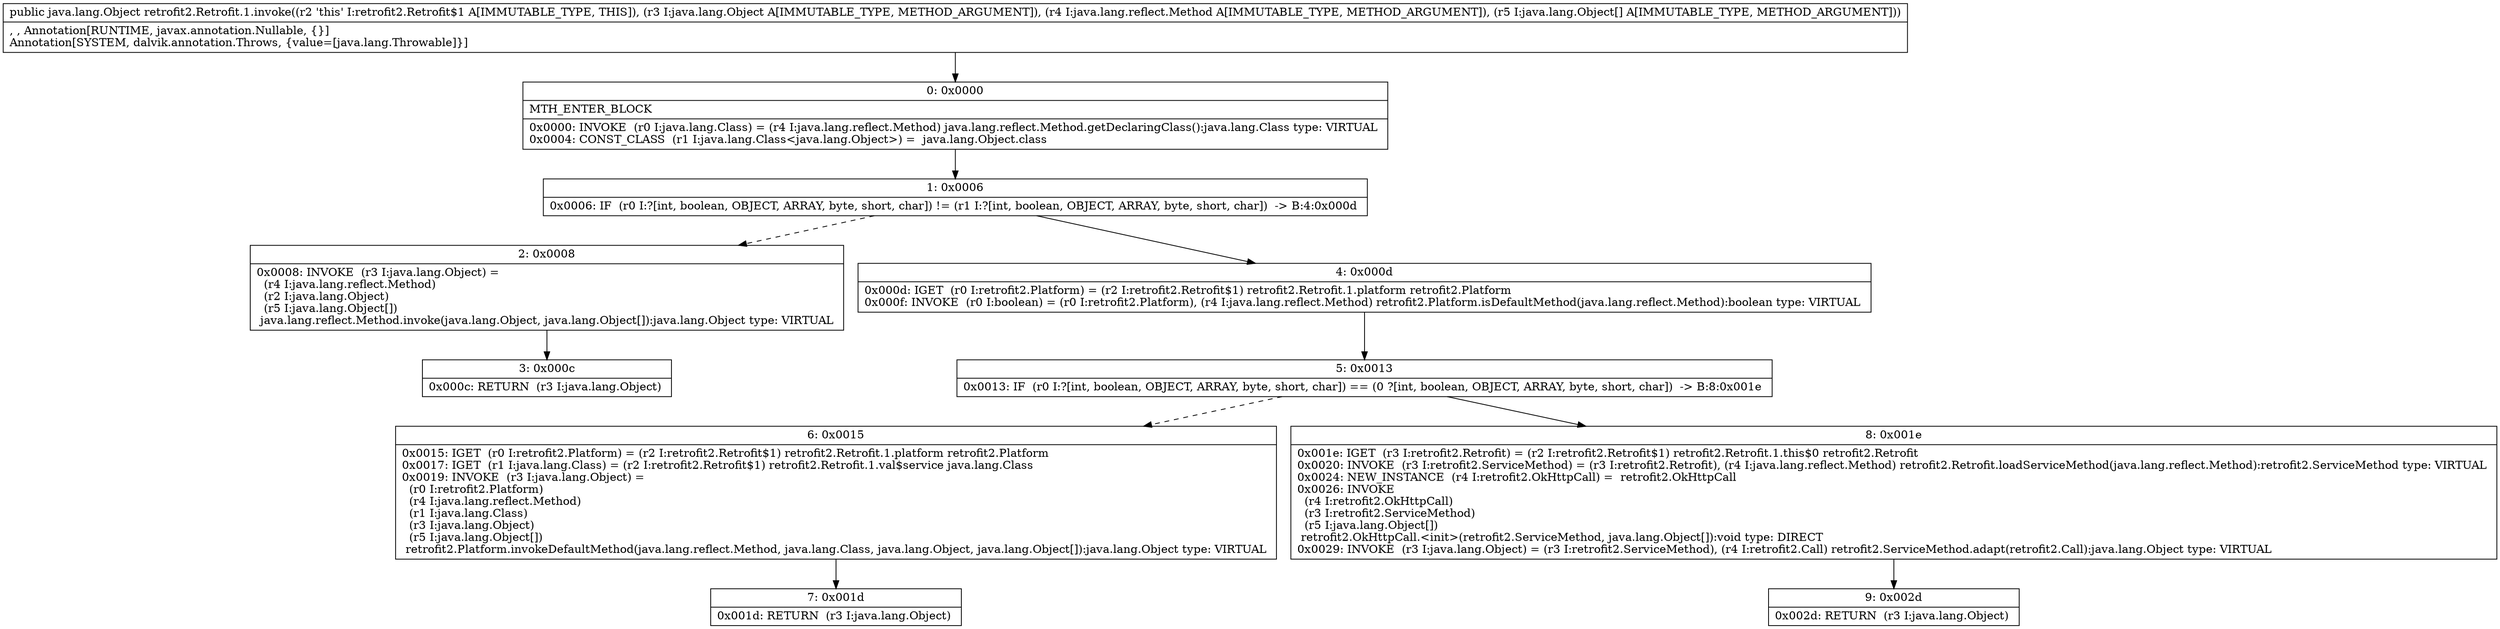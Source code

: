 digraph "CFG forretrofit2.Retrofit.1.invoke(Ljava\/lang\/Object;Ljava\/lang\/reflect\/Method;[Ljava\/lang\/Object;)Ljava\/lang\/Object;" {
Node_0 [shape=record,label="{0\:\ 0x0000|MTH_ENTER_BLOCK\l|0x0000: INVOKE  (r0 I:java.lang.Class) = (r4 I:java.lang.reflect.Method) java.lang.reflect.Method.getDeclaringClass():java.lang.Class type: VIRTUAL \l0x0004: CONST_CLASS  (r1 I:java.lang.Class\<java.lang.Object\>) =  java.lang.Object.class \l}"];
Node_1 [shape=record,label="{1\:\ 0x0006|0x0006: IF  (r0 I:?[int, boolean, OBJECT, ARRAY, byte, short, char]) != (r1 I:?[int, boolean, OBJECT, ARRAY, byte, short, char])  \-\> B:4:0x000d \l}"];
Node_2 [shape=record,label="{2\:\ 0x0008|0x0008: INVOKE  (r3 I:java.lang.Object) = \l  (r4 I:java.lang.reflect.Method)\l  (r2 I:java.lang.Object)\l  (r5 I:java.lang.Object[])\l java.lang.reflect.Method.invoke(java.lang.Object, java.lang.Object[]):java.lang.Object type: VIRTUAL \l}"];
Node_3 [shape=record,label="{3\:\ 0x000c|0x000c: RETURN  (r3 I:java.lang.Object) \l}"];
Node_4 [shape=record,label="{4\:\ 0x000d|0x000d: IGET  (r0 I:retrofit2.Platform) = (r2 I:retrofit2.Retrofit$1) retrofit2.Retrofit.1.platform retrofit2.Platform \l0x000f: INVOKE  (r0 I:boolean) = (r0 I:retrofit2.Platform), (r4 I:java.lang.reflect.Method) retrofit2.Platform.isDefaultMethod(java.lang.reflect.Method):boolean type: VIRTUAL \l}"];
Node_5 [shape=record,label="{5\:\ 0x0013|0x0013: IF  (r0 I:?[int, boolean, OBJECT, ARRAY, byte, short, char]) == (0 ?[int, boolean, OBJECT, ARRAY, byte, short, char])  \-\> B:8:0x001e \l}"];
Node_6 [shape=record,label="{6\:\ 0x0015|0x0015: IGET  (r0 I:retrofit2.Platform) = (r2 I:retrofit2.Retrofit$1) retrofit2.Retrofit.1.platform retrofit2.Platform \l0x0017: IGET  (r1 I:java.lang.Class) = (r2 I:retrofit2.Retrofit$1) retrofit2.Retrofit.1.val$service java.lang.Class \l0x0019: INVOKE  (r3 I:java.lang.Object) = \l  (r0 I:retrofit2.Platform)\l  (r4 I:java.lang.reflect.Method)\l  (r1 I:java.lang.Class)\l  (r3 I:java.lang.Object)\l  (r5 I:java.lang.Object[])\l retrofit2.Platform.invokeDefaultMethod(java.lang.reflect.Method, java.lang.Class, java.lang.Object, java.lang.Object[]):java.lang.Object type: VIRTUAL \l}"];
Node_7 [shape=record,label="{7\:\ 0x001d|0x001d: RETURN  (r3 I:java.lang.Object) \l}"];
Node_8 [shape=record,label="{8\:\ 0x001e|0x001e: IGET  (r3 I:retrofit2.Retrofit) = (r2 I:retrofit2.Retrofit$1) retrofit2.Retrofit.1.this$0 retrofit2.Retrofit \l0x0020: INVOKE  (r3 I:retrofit2.ServiceMethod) = (r3 I:retrofit2.Retrofit), (r4 I:java.lang.reflect.Method) retrofit2.Retrofit.loadServiceMethod(java.lang.reflect.Method):retrofit2.ServiceMethod type: VIRTUAL \l0x0024: NEW_INSTANCE  (r4 I:retrofit2.OkHttpCall) =  retrofit2.OkHttpCall \l0x0026: INVOKE  \l  (r4 I:retrofit2.OkHttpCall)\l  (r3 I:retrofit2.ServiceMethod)\l  (r5 I:java.lang.Object[])\l retrofit2.OkHttpCall.\<init\>(retrofit2.ServiceMethod, java.lang.Object[]):void type: DIRECT \l0x0029: INVOKE  (r3 I:java.lang.Object) = (r3 I:retrofit2.ServiceMethod), (r4 I:retrofit2.Call) retrofit2.ServiceMethod.adapt(retrofit2.Call):java.lang.Object type: VIRTUAL \l}"];
Node_9 [shape=record,label="{9\:\ 0x002d|0x002d: RETURN  (r3 I:java.lang.Object) \l}"];
MethodNode[shape=record,label="{public java.lang.Object retrofit2.Retrofit.1.invoke((r2 'this' I:retrofit2.Retrofit$1 A[IMMUTABLE_TYPE, THIS]), (r3 I:java.lang.Object A[IMMUTABLE_TYPE, METHOD_ARGUMENT]), (r4 I:java.lang.reflect.Method A[IMMUTABLE_TYPE, METHOD_ARGUMENT]), (r5 I:java.lang.Object[] A[IMMUTABLE_TYPE, METHOD_ARGUMENT]))  | , , Annotation[RUNTIME, javax.annotation.Nullable, \{\}]\lAnnotation[SYSTEM, dalvik.annotation.Throws, \{value=[java.lang.Throwable]\}]\l}"];
MethodNode -> Node_0;
Node_0 -> Node_1;
Node_1 -> Node_2[style=dashed];
Node_1 -> Node_4;
Node_2 -> Node_3;
Node_4 -> Node_5;
Node_5 -> Node_6[style=dashed];
Node_5 -> Node_8;
Node_6 -> Node_7;
Node_8 -> Node_9;
}

